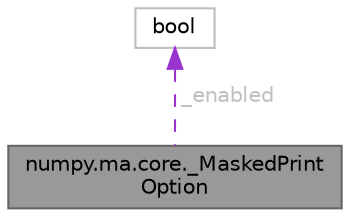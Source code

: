 digraph "numpy.ma.core._MaskedPrintOption"
{
 // LATEX_PDF_SIZE
  bgcolor="transparent";
  edge [fontname=Helvetica,fontsize=10,labelfontname=Helvetica,labelfontsize=10];
  node [fontname=Helvetica,fontsize=10,shape=box,height=0.2,width=0.4];
  Node1 [id="Node000001",label="numpy.ma.core._MaskedPrint\lOption",height=0.2,width=0.4,color="gray40", fillcolor="grey60", style="filled", fontcolor="black",tooltip="Printing options #."];
  Node2 -> Node1 [id="edge1_Node000001_Node000002",dir="back",color="darkorchid3",style="dashed",tooltip=" ",label=" _enabled",fontcolor="grey" ];
  Node2 [id="Node000002",label="bool",height=0.2,width=0.4,color="grey75", fillcolor="white", style="filled",tooltip=" "];
}
